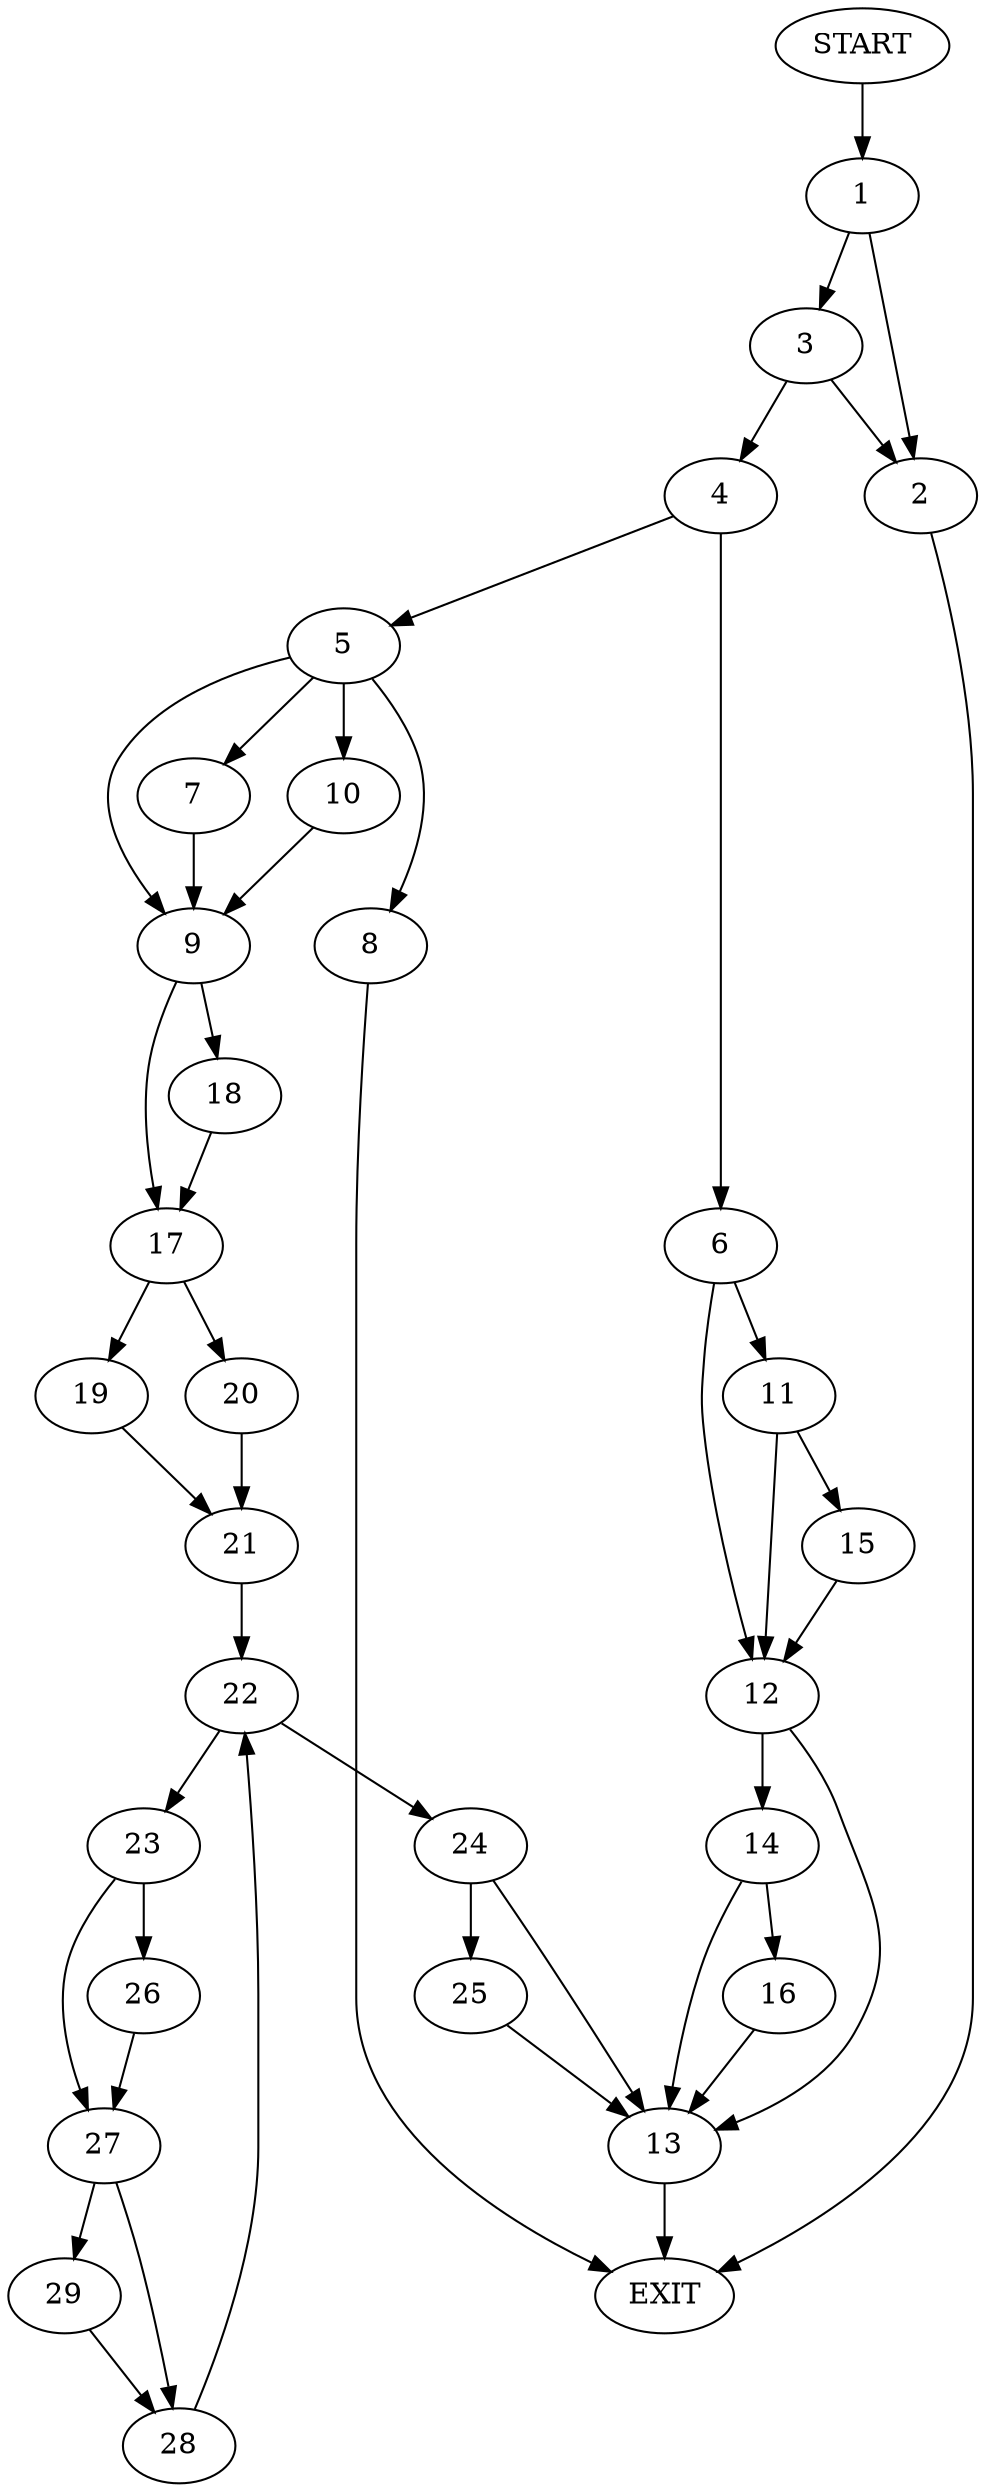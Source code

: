 digraph {
0 [label="START"]
30 [label="EXIT"]
0 -> 1
1 -> 2
1 -> 3
2 -> 30
3 -> 2
3 -> 4
4 -> 5
4 -> 6
5 -> 7
5 -> 8
5 -> 9
5 -> 10
6 -> 11
6 -> 12
12 -> 13
12 -> 14
11 -> 12
11 -> 15
15 -> 12
14 -> 13
14 -> 16
13 -> 30
16 -> 13
8 -> 30
7 -> 9
9 -> 17
9 -> 18
10 -> 9
18 -> 17
17 -> 19
17 -> 20
19 -> 21
20 -> 21
21 -> 22
22 -> 23
22 -> 24
24 -> 13
24 -> 25
23 -> 26
23 -> 27
26 -> 27
27 -> 28
27 -> 29
28 -> 22
29 -> 28
25 -> 13
}
